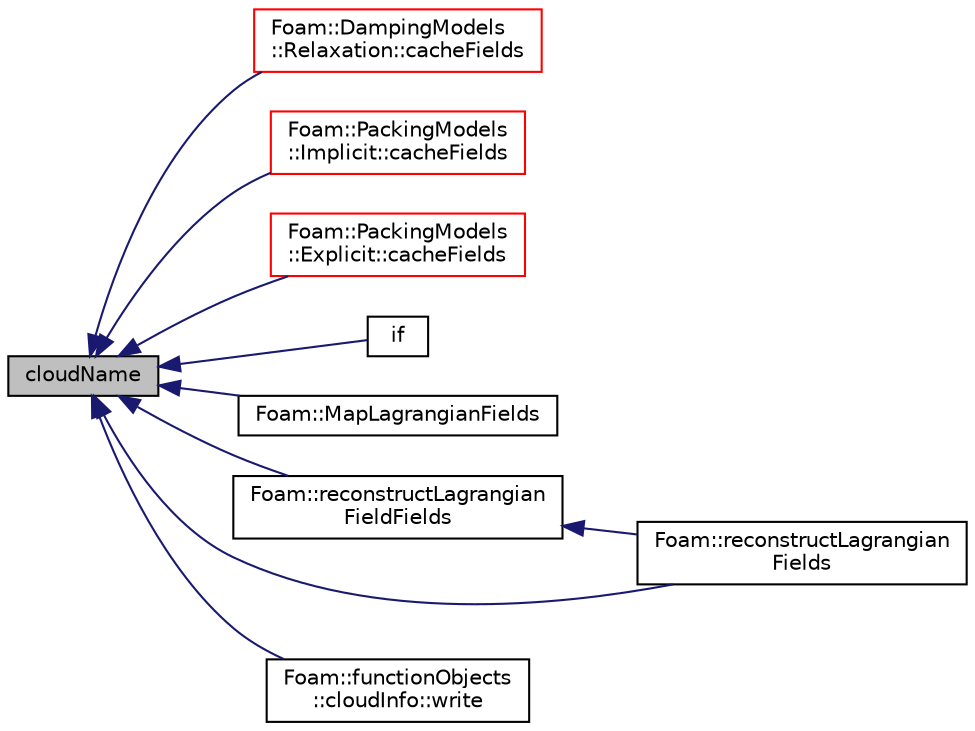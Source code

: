 digraph "cloudName"
{
  bgcolor="transparent";
  edge [fontname="Helvetica",fontsize="10",labelfontname="Helvetica",labelfontsize="10"];
  node [fontname="Helvetica",fontsize="10",shape=record];
  rankdir="LR";
  Node7 [label="cloudName",height=0.2,width=0.4,color="black", fillcolor="grey75", style="filled", fontcolor="black"];
  Node7 -> Node8 [dir="back",color="midnightblue",fontsize="10",style="solid",fontname="Helvetica"];
  Node8 [label="Foam::DampingModels\l::Relaxation::cacheFields",height=0.2,width=0.4,color="red",URL="$a25369.html#a6005414ac27ae3e0b5a783ba216c1906",tooltip="Member Functions. "];
  Node7 -> Node10 [dir="back",color="midnightblue",fontsize="10",style="solid",fontname="Helvetica"];
  Node10 [label="Foam::PackingModels\l::Implicit::cacheFields",height=0.2,width=0.4,color="red",URL="$a25385.html#a6005414ac27ae3e0b5a783ba216c1906",tooltip="Calculate the inter particles stresses. "];
  Node7 -> Node12 [dir="back",color="midnightblue",fontsize="10",style="solid",fontname="Helvetica"];
  Node12 [label="Foam::PackingModels\l::Explicit::cacheFields",height=0.2,width=0.4,color="red",URL="$a25381.html#a6005414ac27ae3e0b5a783ba216c1906",tooltip="Calculate the inter particles stresses. "];
  Node7 -> Node14 [dir="back",color="midnightblue",fontsize="10",style="solid",fontname="Helvetica"];
  Node14 [label="if",height=0.2,width=0.4,color="black",URL="$a19310.html#a3a97f978f9bec90dec5b6380bac88936"];
  Node7 -> Node15 [dir="back",color="midnightblue",fontsize="10",style="solid",fontname="Helvetica"];
  Node15 [label="Foam::MapLagrangianFields",height=0.2,width=0.4,color="black",URL="$a21851.html#aa4c2477241512930dc343a71a890feb3",tooltip="Gets the indices of (source)particles that have been appended to the. "];
  Node7 -> Node16 [dir="back",color="midnightblue",fontsize="10",style="solid",fontname="Helvetica"];
  Node16 [label="Foam::reconstructLagrangian\lFieldFields",height=0.2,width=0.4,color="black",URL="$a21851.html#a7d4b2cacc32265a49e7664807afda7e5"];
  Node16 -> Node17 [dir="back",color="midnightblue",fontsize="10",style="solid",fontname="Helvetica"];
  Node17 [label="Foam::reconstructLagrangian\lFields",height=0.2,width=0.4,color="black",URL="$a21851.html#a46e14d4afb931626b729217805b535af"];
  Node7 -> Node17 [dir="back",color="midnightblue",fontsize="10",style="solid",fontname="Helvetica"];
  Node7 -> Node18 [dir="back",color="midnightblue",fontsize="10",style="solid",fontname="Helvetica"];
  Node18 [label="Foam::functionObjects\l::cloudInfo::write",height=0.2,width=0.4,color="black",URL="$a24369.html#ae8f6374e29a250261b3979bbd6e5cb40",tooltip="Write. "];
}
